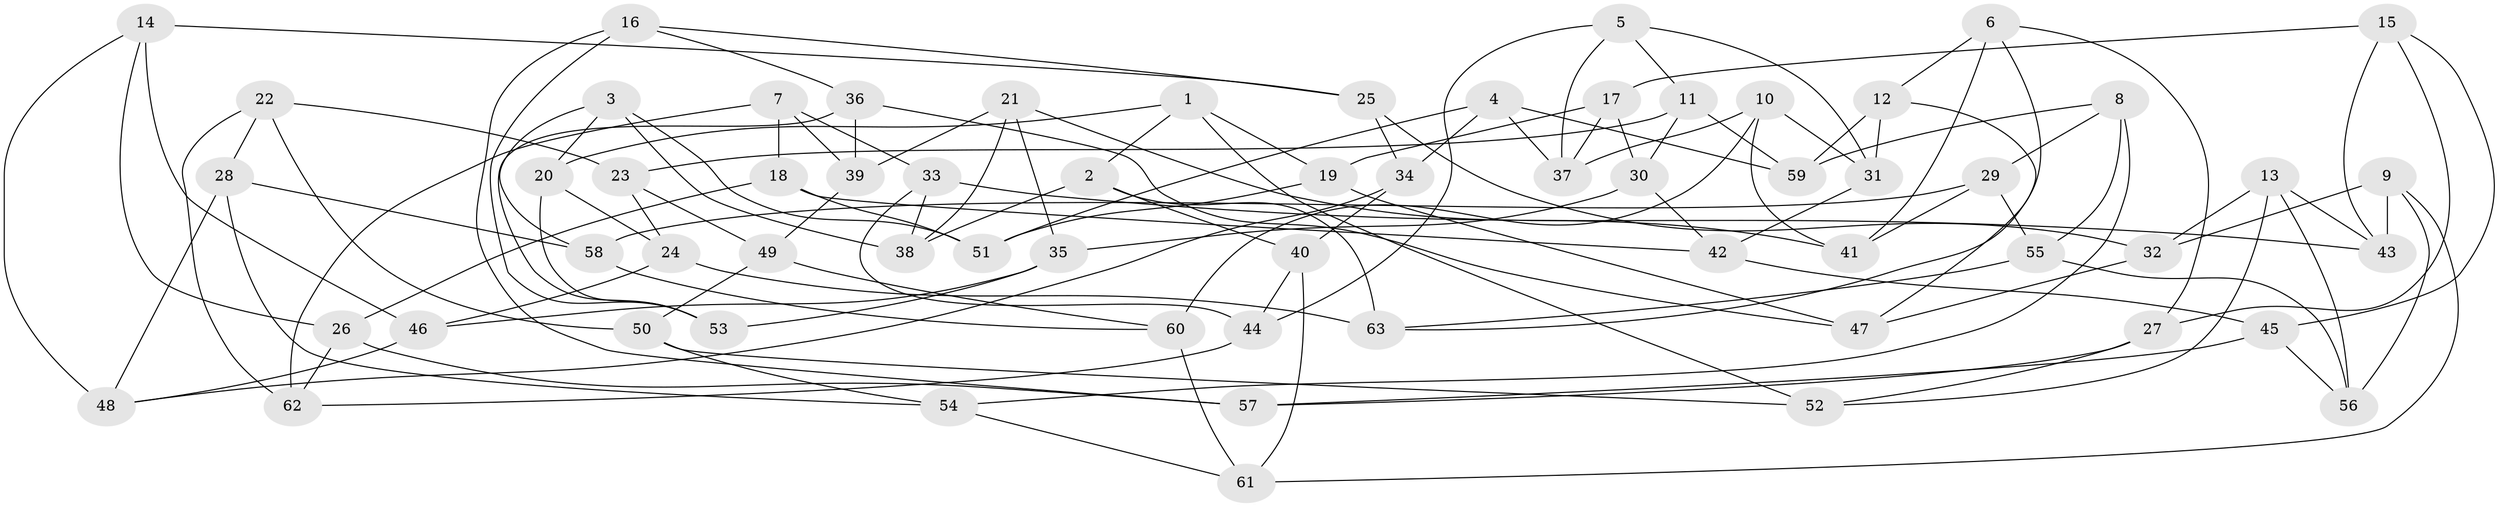 // coarse degree distribution, {8: 0.08108108108108109, 4: 0.5945945945945946, 6: 0.13513513513513514, 7: 0.08108108108108109, 3: 0.05405405405405406, 13: 0.02702702702702703, 10: 0.02702702702702703}
// Generated by graph-tools (version 1.1) at 2025/20/03/04/25 18:20:56]
// undirected, 63 vertices, 126 edges
graph export_dot {
graph [start="1"]
  node [color=gray90,style=filled];
  1;
  2;
  3;
  4;
  5;
  6;
  7;
  8;
  9;
  10;
  11;
  12;
  13;
  14;
  15;
  16;
  17;
  18;
  19;
  20;
  21;
  22;
  23;
  24;
  25;
  26;
  27;
  28;
  29;
  30;
  31;
  32;
  33;
  34;
  35;
  36;
  37;
  38;
  39;
  40;
  41;
  42;
  43;
  44;
  45;
  46;
  47;
  48;
  49;
  50;
  51;
  52;
  53;
  54;
  55;
  56;
  57;
  58;
  59;
  60;
  61;
  62;
  63;
  1 -- 52;
  1 -- 19;
  1 -- 20;
  1 -- 2;
  2 -- 40;
  2 -- 63;
  2 -- 38;
  3 -- 58;
  3 -- 51;
  3 -- 38;
  3 -- 20;
  4 -- 51;
  4 -- 37;
  4 -- 34;
  4 -- 59;
  5 -- 11;
  5 -- 44;
  5 -- 31;
  5 -- 37;
  6 -- 41;
  6 -- 12;
  6 -- 27;
  6 -- 63;
  7 -- 62;
  7 -- 18;
  7 -- 33;
  7 -- 39;
  8 -- 55;
  8 -- 54;
  8 -- 59;
  8 -- 29;
  9 -- 61;
  9 -- 56;
  9 -- 32;
  9 -- 43;
  10 -- 60;
  10 -- 37;
  10 -- 31;
  10 -- 41;
  11 -- 23;
  11 -- 59;
  11 -- 30;
  12 -- 59;
  12 -- 47;
  12 -- 31;
  13 -- 56;
  13 -- 32;
  13 -- 43;
  13 -- 52;
  14 -- 26;
  14 -- 46;
  14 -- 25;
  14 -- 48;
  15 -- 27;
  15 -- 43;
  15 -- 45;
  15 -- 17;
  16 -- 53;
  16 -- 57;
  16 -- 25;
  16 -- 36;
  17 -- 37;
  17 -- 19;
  17 -- 30;
  18 -- 51;
  18 -- 42;
  18 -- 26;
  19 -- 51;
  19 -- 47;
  20 -- 53;
  20 -- 24;
  21 -- 41;
  21 -- 35;
  21 -- 39;
  21 -- 38;
  22 -- 62;
  22 -- 50;
  22 -- 23;
  22 -- 28;
  23 -- 49;
  23 -- 24;
  24 -- 46;
  24 -- 63;
  25 -- 32;
  25 -- 34;
  26 -- 57;
  26 -- 62;
  27 -- 52;
  27 -- 57;
  28 -- 48;
  28 -- 54;
  28 -- 58;
  29 -- 55;
  29 -- 58;
  29 -- 41;
  30 -- 35;
  30 -- 42;
  31 -- 42;
  32 -- 47;
  33 -- 38;
  33 -- 43;
  33 -- 44;
  34 -- 48;
  34 -- 40;
  35 -- 46;
  35 -- 53;
  36 -- 47;
  36 -- 39;
  36 -- 53;
  39 -- 49;
  40 -- 44;
  40 -- 61;
  42 -- 45;
  44 -- 62;
  45 -- 56;
  45 -- 57;
  46 -- 48;
  49 -- 60;
  49 -- 50;
  50 -- 54;
  50 -- 52;
  54 -- 61;
  55 -- 56;
  55 -- 63;
  58 -- 60;
  60 -- 61;
}
